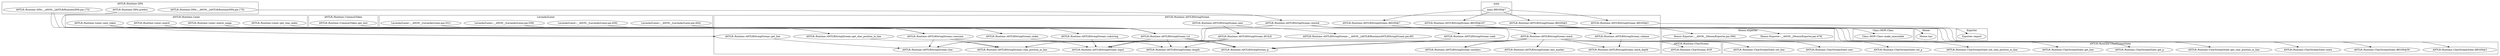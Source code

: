 digraph {
graph [overlap=false]
subgraph cluster_ANTLR_Runtime_CharStream {
	label="ANTLR::Runtime::CharStream";
	"ANTLR::Runtime::CharStream::EOF";
}
subgraph cluster_Moose_Exporter {
	label="Moose::Exporter";
	"Moose::Exporter::__ANON__[Moose/Exporter.pm:479]";
	"Moose::Exporter::__ANON__[Moose/Exporter.pm:390]";
}
subgraph cluster_Class_MOP_Class {
	label="Class::MOP::Class";
	"Class::MOP::Class::make_immutable";
}
subgraph cluster_ANTLR_Runtime_Lexer {
	label="ANTLR::Runtime::Lexer";
	"ANTLR::Runtime::Lexer::next_token";
	"ANTLR::Runtime::Lexer::get_char_index";
	"ANTLR::Runtime::Lexer::match_range";
	"ANTLR::Runtime::Lexer::match";
}
subgraph cluster_ANTLR_Runtime_DFA {
	label="ANTLR::Runtime::DFA";
	"ANTLR::Runtime::DFA::__ANON__[ANTLR/Runtime/DFA.pm:175]";
	"ANTLR::Runtime::DFA::__ANON__[ANTLR/Runtime/DFA.pm:172]";
	"ANTLR::Runtime::DFA::predict";
}
subgraph cluster_Moose {
	label="Moose";
	"Moose::has";
}
subgraph cluster_Exporter {
	label="Exporter";
	"Exporter::import";
}
subgraph cluster_ANTLR_Runtime_CommonToken {
	label="ANTLR::Runtime::CommonToken";
	"ANTLR::Runtime::CommonToken::get_text";
}
subgraph cluster_main {
	label="main";
	"main::BEGIN@7";
}
subgraph cluster_ANTLR_Runtime_CharStreamState {
	label="ANTLR::Runtime::CharStreamState";
	"ANTLR::Runtime::CharStreamState::set_char_position_in_line";
	"ANTLR::Runtime::CharStreamState::meta";
	"ANTLR::Runtime::CharStreamState::get_line";
	"ANTLR::Runtime::CharStreamState::get_p";
	"ANTLR::Runtime::CharStreamState::set_p";
	"ANTLR::Runtime::CharStreamState::new";
	"ANTLR::Runtime::CharStreamState::get_char_position_in_line";
	"ANTLR::Runtime::CharStreamState::BEGIN@59";
	"ANTLR::Runtime::CharStreamState::set_line";
	"ANTLR::Runtime::CharStreamState::BEGIN@3";
}
subgraph cluster_Lavanda2Lexer {
	label="Lavanda2Lexer";
	"Lavanda2Lexer::__ANON__[Lavanda2Lexer.pm:558]";
	"Lavanda2Lexer::__ANON__[Lavanda2Lexer.pm:404]";
	"Lavanda2Lexer::__ANON__[Lavanda2Lexer.pm:459]";
	"Lavanda2Lexer::__ANON__[Lavanda2Lexer.pm:331]";
}
subgraph cluster_ANTLR_Runtime_ANTLRStringStream {
	label="ANTLR::Runtime::ANTLRStringStream";
	"ANTLR::Runtime::ANTLRStringStream::BEGIN@7";
	"ANTLR::Runtime::ANTLRStringStream::char_position_in_line";
	"ANTLR::Runtime::ANTLRStringStream::markers";
	"ANTLR::Runtime::ANTLRStringStream::rewind";
	"ANTLR::Runtime::ANTLRStringStream::consume";
	"ANTLR::Runtime::ANTLRStringStream::line";
	"ANTLR::Runtime::ANTLRStringStream::mark";
	"ANTLR::Runtime::ANTLRStringStream::BEGIN@5";
	"ANTLR::Runtime::ANTLRStringStream::index";
	"ANTLR::Runtime::ANTLRStringStream::p";
	"ANTLR::Runtime::ANTLRStringStream::new";
	"ANTLR::Runtime::ANTLRStringStream::BEGIN@257";
	"ANTLR::Runtime::ANTLRStringStream::input";
	"ANTLR::Runtime::ANTLRStringStream::substring";
	"ANTLR::Runtime::ANTLRStringStream::get_line";
	"ANTLR::Runtime::ANTLRStringStream::release";
	"ANTLR::Runtime::ANTLRStringStream::BEGIN@3";
	"ANTLR::Runtime::ANTLRStringStream::LA";
	"ANTLR::Runtime::ANTLRStringStream::get_char_position_in_line";
	"ANTLR::Runtime::ANTLRStringStream::length";
	"ANTLR::Runtime::ANTLRStringStream::BUILD";
	"ANTLR::Runtime::ANTLRStringStream::seek";
	"ANTLR::Runtime::ANTLRStringStream::last_marker";
	"ANTLR::Runtime::ANTLRStringStream::mark_depth";
	"ANTLR::Runtime::ANTLRStringStream::__ANON__[ANTLR/Runtime/ANTLRStringStream.pm:60]";
}
"ANTLR::Runtime::ANTLRStringStream::BEGIN@257" -> "Moose::Exporter::__ANON__[Moose/Exporter.pm:479]";
"ANTLR::Runtime::ANTLRStringStream::mark" -> "ANTLR::Runtime::CharStreamState::new";
"ANTLR::Runtime::ANTLRStringStream::BEGIN@3" -> "Exporter::import";
"ANTLR::Runtime::ANTLRStringStream::mark" -> "ANTLR::Runtime::CharStreamState::set_line";
"main::BEGIN@7" -> "ANTLR::Runtime::ANTLRStringStream::BEGIN@7";
"ANTLR::Runtime::ANTLRStringStream::mark" -> "ANTLR::Runtime::CharStreamState::set_char_position_in_line";
"ANTLR::Runtime::ANTLRStringStream::consume" -> "ANTLR::Runtime::ANTLRStringStream::p";
"ANTLR::Runtime::ANTLRStringStream::mark" -> "ANTLR::Runtime::ANTLRStringStream::p";
"ANTLR::Runtime::ANTLRStringStream::seek" -> "ANTLR::Runtime::ANTLRStringStream::p";
"ANTLR::Runtime::ANTLRStringStream::index" -> "ANTLR::Runtime::ANTLRStringStream::p";
"ANTLR::Runtime::ANTLRStringStream::LA" -> "ANTLR::Runtime::ANTLRStringStream::p";
"ANTLR::Runtime::ANTLRStringStream::new" -> "ANTLR::Runtime::ANTLRStringStream::__ANON__[ANTLR/Runtime/ANTLRStringStream.pm:60]";
"ANTLR::Runtime::ANTLRStringStream::BEGIN@5" -> "ANTLR::Runtime::CharStreamState::BEGIN@59";
"ANTLR::Runtime::ANTLRStringStream::rewind" -> "ANTLR::Runtime::CharStreamState::get_line";
"ANTLR::Runtime::ANTLRStringStream::BUILD" -> "ANTLR::Runtime::ANTLRStringStream::input";
"ANTLR::Runtime::ANTLRStringStream::consume" -> "ANTLR::Runtime::ANTLRStringStream::input";
"ANTLR::Runtime::ANTLRStringStream::substring" -> "ANTLR::Runtime::ANTLRStringStream::input";
"ANTLR::Runtime::ANTLRStringStream::LA" -> "ANTLR::Runtime::ANTLRStringStream::input";
"ANTLR::Runtime::ANTLRStringStream::new" -> "ANTLR::Runtime::ANTLRStringStream::BUILD";
"ANTLR::Runtime::ANTLRStringStream::mark" -> "ANTLR::Runtime::CharStreamState::set_p";
"ANTLR::Runtime::ANTLRStringStream::rewind" -> "ANTLR::Runtime::CharStreamState::get_p";
"ANTLR::Runtime::CommonToken::get_text" -> "ANTLR::Runtime::ANTLRStringStream::substring";
"ANTLR::Runtime::Lexer::next_token" -> "ANTLR::Runtime::ANTLRStringStream::get_line";
"ANTLR::Runtime::ANTLRStringStream::BUILD" -> "ANTLR::Runtime::ANTLRStringStream::length";
"ANTLR::Runtime::ANTLRStringStream::consume" -> "ANTLR::Runtime::ANTLRStringStream::length";
"ANTLR::Runtime::ANTLRStringStream::LA" -> "ANTLR::Runtime::ANTLRStringStream::length";
"main::BEGIN@7" -> "ANTLR::Runtime::ANTLRStringStream::BEGIN@5";
"main::BEGIN@7" -> "ANTLR::Runtime::ANTLRStringStream::BEGIN@257";
"ANTLR::Runtime::ANTLRStringStream::rewind" -> "ANTLR::Runtime::ANTLRStringStream::release";
"ANTLR::Runtime::ANTLRStringStream::BEGIN@5" -> "ANTLR::Runtime::CharStreamState::BEGIN@3";
"ANTLR::Runtime::ANTLRStringStream::rewind" -> "ANTLR::Runtime::CharStreamState::get_char_position_in_line";
"ANTLR::Runtime::ANTLRStringStream::LA" -> "ANTLR::Runtime::CharStream::EOF";
"ANTLR::Runtime::Lexer::next_token" -> "ANTLR::Runtime::ANTLRStringStream::LA";
"Lavanda2Lexer::__ANON__[Lavanda2Lexer.pm:558]" -> "ANTLR::Runtime::ANTLRStringStream::LA";
"Lavanda2Lexer::__ANON__[Lavanda2Lexer.pm:404]" -> "ANTLR::Runtime::ANTLRStringStream::LA";
"Lavanda2Lexer::__ANON__[Lavanda2Lexer.pm:459]" -> "ANTLR::Runtime::ANTLRStringStream::LA";
"ANTLR::Runtime::Lexer::match_range" -> "ANTLR::Runtime::ANTLRStringStream::LA";
"Lavanda2Lexer::__ANON__[Lavanda2Lexer.pm:331]" -> "ANTLR::Runtime::ANTLRStringStream::LA";
"ANTLR::Runtime::DFA::__ANON__[ANTLR/Runtime/DFA.pm:172]" -> "ANTLR::Runtime::ANTLRStringStream::LA";
"ANTLR::Runtime::Lexer::match" -> "ANTLR::Runtime::ANTLRStringStream::LA";
"ANTLR::Runtime::DFA::__ANON__[ANTLR/Runtime/DFA.pm:175]" -> "ANTLR::Runtime::ANTLRStringStream::rewind";
"ANTLR::Runtime::Lexer::next_token" -> "ANTLR::Runtime::ANTLRStringStream::get_char_position_in_line";
"ANTLR::Runtime::DFA::predict" -> "ANTLR::Runtime::ANTLRStringStream::mark";
"ANTLR::Runtime::ANTLRStringStream::BEGIN@5" -> "Class::MOP::Class::make_immutable";
"ANTLR::Runtime::ANTLRStringStream::BEGIN@5" -> "Moose::has";
"ANTLR::Runtime::ANTLRStringStream::BEGIN@7" -> "Moose::Exporter::__ANON__[Moose/Exporter.pm:390]";
"Lavanda2Lexer::__ANON__[Lavanda2Lexer.pm:558]" -> "ANTLR::Runtime::ANTLRStringStream::consume";
"ANTLR::Runtime::Lexer::match_range" -> "ANTLR::Runtime::ANTLRStringStream::consume";
"Lavanda2Lexer::__ANON__[Lavanda2Lexer.pm:331]" -> "ANTLR::Runtime::ANTLRStringStream::consume";
"ANTLR::Runtime::DFA::__ANON__[ANTLR/Runtime/DFA.pm:172]" -> "ANTLR::Runtime::ANTLRStringStream::consume";
"ANTLR::Runtime::Lexer::match" -> "ANTLR::Runtime::ANTLRStringStream::consume";
"ANTLR::Runtime::ANTLRStringStream::consume" -> "ANTLR::Runtime::ANTLRStringStream::line";
"ANTLR::Runtime::ANTLRStringStream::mark" -> "ANTLR::Runtime::ANTLRStringStream::line";
"ANTLR::Runtime::ANTLRStringStream::get_line" -> "ANTLR::Runtime::ANTLRStringStream::line";
"ANTLR::Runtime::ANTLRStringStream::rewind" -> "ANTLR::Runtime::ANTLRStringStream::line";
"ANTLR::Runtime::Lexer::next_token" -> "ANTLR::Runtime::ANTLRStringStream::index";
"ANTLR::Runtime::Lexer::get_char_index" -> "ANTLR::Runtime::ANTLRStringStream::index";
"main::BEGIN@7" -> "ANTLR::Runtime::ANTLRStringStream::BEGIN@3";
"ANTLR::Runtime::ANTLRStringStream::consume" -> "ANTLR::Runtime::ANTLRStringStream::char_position_in_line";
"ANTLR::Runtime::ANTLRStringStream::mark" -> "ANTLR::Runtime::ANTLRStringStream::char_position_in_line";
"ANTLR::Runtime::ANTLRStringStream::rewind" -> "ANTLR::Runtime::ANTLRStringStream::char_position_in_line";
"ANTLR::Runtime::ANTLRStringStream::get_char_position_in_line" -> "ANTLR::Runtime::ANTLRStringStream::char_position_in_line";
"ANTLR::Runtime::ANTLRStringStream::rewind" -> "ANTLR::Runtime::ANTLRStringStream::seek";
"ANTLR::Runtime::ANTLRStringStream::mark" -> "ANTLR::Runtime::ANTLRStringStream::last_marker";
"ANTLR::Runtime::ANTLRStringStream::mark" -> "ANTLR::Runtime::ANTLRStringStream::mark_depth";
"ANTLR::Runtime::ANTLRStringStream::release" -> "ANTLR::Runtime::ANTLRStringStream::mark_depth";
"ANTLR::Runtime::ANTLRStringStream::mark" -> "ANTLR::Runtime::ANTLRStringStream::markers";
"ANTLR::Runtime::ANTLRStringStream::rewind" -> "ANTLR::Runtime::ANTLRStringStream::markers";
"ANTLR::Runtime::ANTLRStringStream::BEGIN@5" -> "ANTLR::Runtime::CharStreamState::meta";
}
